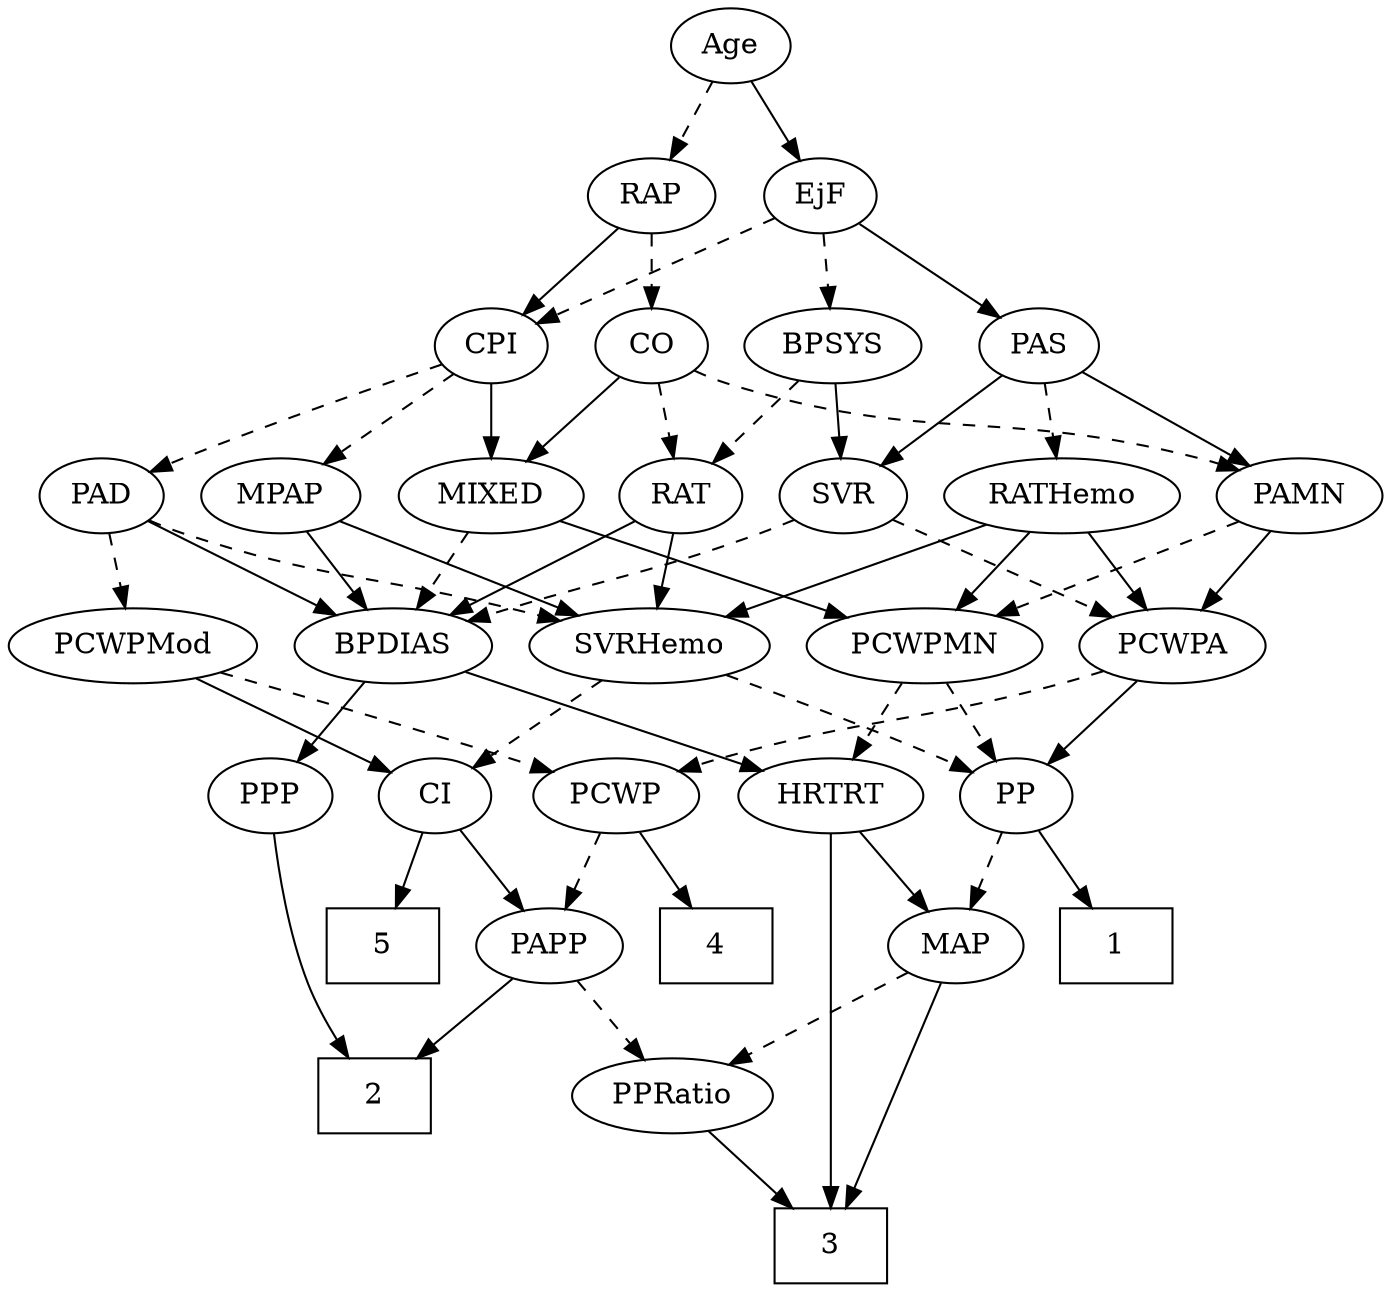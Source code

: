 strict digraph {
	graph [bb="0,0,619.39,612"];
	node [label="\N"];
	1	[height=0.5,
		pos="152.4,162",
		shape=box,
		width=0.75];
	2	[height=0.5,
		pos="458.4,90",
		shape=box,
		width=0.75];
	3	[height=0.5,
		pos="228.4,18",
		shape=box,
		width=0.75];
	4	[height=0.5,
		pos="351.4,162",
		shape=box,
		width=0.75];
	5	[height=0.5,
		pos="543.4,162",
		shape=box,
		width=0.75];
	Age	[height=0.5,
		pos="277.4,594",
		width=0.75];
	EjF	[height=0.5,
		pos="241.4,522",
		width=0.75];
	Age -> EjF	[pos="e,249.7,539.15 269.05,576.76 264.68,568.28 259.25,557.71 254.35,548.2",
		style=solid];
	RAP	[height=0.5,
		pos="319.4,522",
		width=0.77632];
	Age -> RAP	[pos="e,309.61,539.31 286.93,577.12 292.06,568.56 298.52,557.8 304.32,548.13",
		style=dashed];
	BPSYS	[height=0.5,
		pos="236.4,450",
		width=1.0471];
	EjF -> BPSYS	[pos="e,237.62,468.1 240.16,503.7 239.61,495.98 238.95,486.71 238.33,478.11",
		style=dashed];
	PAS	[height=0.5,
		pos="147.4,450",
		width=0.75];
	EjF -> PAS	[pos="e,164.68,463.87 223.71,507.83 209.45,497.21 189.17,482.11 173.11,470.15",
		style=solid];
	CPI	[height=0.5,
		pos="394.4,450",
		width=0.75];
	EjF -> CPI	[pos="e,372.41,461.06 262.99,511.12 289.16,499.15 333.43,478.89 363.27,465.24",
		style=dashed];
	CO	[height=0.5,
		pos="319.4,450",
		width=0.75];
	RAP -> CO	[pos="e,319.4,468.1 319.4,503.7 319.4,495.98 319.4,486.71 319.4,478.11",
		style=dashed];
	RAP -> CPI	[pos="e,379.24,465.14 334.57,506.83 345.25,496.87 359.71,483.37 371.75,472.14",
		style=solid];
	MIXED	[height=0.5,
		pos="394.4,378",
		width=1.1193];
	PCWPMN	[height=0.5,
		pos="227.4,306",
		width=1.3902];
	MIXED -> PCWPMN	[pos="e,258.71,320.13 366.07,365.13 339.2,353.86 298.53,336.82 268.17,324.09",
		style=solid];
	BPDIAS	[height=0.5,
		pos="455.4,306",
		width=1.1735];
	MIXED -> BPDIAS	[pos="e,441.32,323.15 408.54,360.76 416.32,351.84 426.11,340.61 434.73,330.72",
		style=dashed];
	MPAP	[height=0.5,
		pos="487.4,378",
		width=0.97491];
	SVRHemo	[height=0.5,
		pos="345.4,306",
		width=1.3902];
	MPAP -> SVRHemo	[pos="e,373.88,321.04 462.98,364.97 440.95,354.1 408.2,337.96 382.85,325.46",
		style=solid];
	MPAP -> BPDIAS	[pos="e,463.15,323.96 479.81,360.41 476.08,352.25 471.5,342.22 467.31,333.07",
		style=solid];
	RAT	[height=0.5,
		pos="308.4,378",
		width=0.75827];
	BPSYS -> RAT	[pos="e,293.44,393.54 252.37,433.46 262.34,423.78 275.3,411.17 286.25,400.53",
		style=dashed];
	SVR	[height=0.5,
		pos="144.4,378",
		width=0.77632];
	BPSYS -> SVR	[pos="e,161.71,392.17 216.88,434.15 203.22,423.75 184.81,409.75 169.97,398.46",
		style=solid];
	PAD	[height=0.5,
		pos="569.4,378",
		width=0.79437];
	PCWPMod	[height=0.5,
		pos="567.4,306",
		width=1.4443];
	PAD -> PCWPMod	[pos="e,567.88,324.1 568.9,359.7 568.68,351.98 568.42,342.71 568.17,334.11",
		style=dashed];
	PAD -> SVRHemo	[pos="e,383.16,317.91 547.11,366.39 542,364.14 536.56,361.88 531.4,360 476.25,339.97 460.81,340.12 404.4,324 400.64,322.93 396.75,321.81 \
392.84,320.69",
		style=dashed];
	PAD -> BPDIAS	[pos="e,478.56,321.22 549.54,364.81 532.39,354.28 507.29,338.87 487.33,326.61",
		style=solid];
	CO -> MIXED	[pos="e,377.67,394.61 334.57,434.83 344.83,425.27 358.58,412.43 370.31,401.48",
		style=solid];
	PAMN	[height=0.5,
		pos="226.4,378",
		width=1.011];
	CO -> PAMN	[pos="e,245.74,393.56 301.9,435.83 288.41,425.68 269.48,411.43 253.96,399.74",
		style=dashed];
	CO -> RAT	[pos="e,311.11,396.28 316.73,432.05 315.52,424.35 314.06,415.03 312.7,406.36",
		style=dashed];
	PAS -> PAMN	[pos="e,209.45,394.01 163,435.17 174.1,425.34 189.23,411.93 201.92,400.69",
		style=solid];
	RATHemo	[height=0.5,
		pos="49.396,378",
		width=1.3721];
	PAS -> RATHemo	[pos="e,71.02,394.45 129.42,436.16 115.4,426.14 95.617,412.02 79.231,400.31",
		style=dashed];
	PAS -> SVR	[pos="e,145.13,396.1 146.65,431.7 146.32,423.98 145.93,414.71 145.56,406.11",
		style=solid];
	PCWPA	[height=0.5,
		pos="117.4,306",
		width=1.1555];
	PAMN -> PCWPA	[pos="e,139.74,321.35 205.12,363.34 188.93,352.94 166.43,338.49 148.26,326.82",
		style=solid];
	PAMN -> PCWPMN	[pos="e,227.15,324.1 226.64,359.7 226.75,351.98 226.89,342.71 227.01,334.11",
		style=dashed];
	RATHemo -> PCWPA	[pos="e,101.71,323.15 65.167,360.76 73.921,351.75 84.964,340.39 94.639,330.43",
		style=solid];
	RATHemo -> PCWPMN	[pos="e,194.8,319.82 81.63,364.32 110.68,352.9 153.59,336.03 185.33,323.54",
		style=solid];
	RATHemo -> SVRHemo	[pos="e,308.38,318.17 85.774,365.81 92.912,363.77 100.37,361.73 107.4,360 186.18,340.57 207.56,343.25 286.4,324 290.41,323.02 294.57,321.94 \
298.73,320.83",
		style=solid];
	CPI -> MIXED	[pos="e,394.4,396.1 394.4,431.7 394.4,423.98 394.4,414.71 394.4,406.11",
		style=solid];
	CPI -> MPAP	[pos="e,468.38,393.31 411.89,435.83 425.47,425.61 444.56,411.24 460.14,399.51",
		style=dashed];
	CPI -> PAD	[pos="e,546.97,389.26 417.81,440.36 445.21,430.16 491.85,412.48 531.4,396 533.46,395.14 535.57,394.24 537.7,393.33",
		style=dashed];
	RAT -> SVRHemo	[pos="e,336.34,324.12 316.98,360.76 321.33,352.53 326.73,342.32 331.64,333.02",
		style=solid];
	RAT -> BPDIAS	[pos="e,428.37,319.87 330.09,366.67 353.55,355.5 391.34,337.5 419.3,324.19",
		style=solid];
	SVR -> PCWPA	[pos="e,123.94,323.96 138,360.41 134.88,352.34 131.06,342.43 127.56,333.35",
		style=dashed];
	SVR -> BPDIAS	[pos="e,424.34,318.24 165.53,366.1 170.62,363.81 176.12,361.61 181.4,360 277.44,330.78 306.9,347.95 404.4,324 407.76,323.17 411.22,322.23 \
414.68,321.22",
		style=dashed];
	PCWP	[height=0.5,
		pos="389.4,234",
		width=0.97491];
	PCWPMod -> PCWP	[pos="e,416.46,245.64 534.33,292 503.54,279.89 457.71,261.87 425.86,249.34",
		style=dashed];
	CI	[height=0.5,
		pos="542.4,234",
		width=0.75];
	PCWPMod -> CI	[pos="e,548.39,251.79 561.34,288.05 558.49,280.06 555.01,270.33 551.82,261.4",
		style=solid];
	PP	[height=0.5,
		pos="211.4,234",
		width=0.75];
	PCWPA -> PP	[pos="e,194.02,247.94 137.33,290.15 151.52,279.59 170.7,265.31 185.98,253.92",
		style=solid];
	PCWPA -> PCWP	[pos="e,363.12,245.98 148.5,293.97 155.03,291.84 161.9,289.74 168.4,288 245.95,267.27 268.35,274.55 345.4,252 348.03,251.23 350.73,250.37 \
353.43,249.45",
		style=dashed];
	PCWPMN -> PP	[pos="e,215.31,252.1 223.44,287.7 221.68,279.98 219.56,270.71 217.59,262.11",
		style=dashed];
	HRTRT	[height=0.5,
		pos="296.4,234",
		width=1.1013];
	PCWPMN -> HRTRT	[pos="e,280.95,250.67 243.4,288.76 252.41,279.62 263.81,268.06 273.72,258",
		style=dashed];
	SVRHemo -> PP	[pos="e,231.91,245.71 318.28,290.83 295.83,279.11 263.99,262.47 240.9,250.41",
		style=dashed];
	SVRHemo -> CI	[pos="e,521.27,245.51 382.95,294.07 415.88,284.15 464.85,268.57 506.4,252 508.23,251.27 510.09,250.49 511.97,249.69",
		style=dashed];
	PPP	[height=0.5,
		pos="470.4,234",
		width=0.75];
	BPDIAS -> PPP	[pos="e,466.69,252.28 459.03,288.05 460.7,280.26 462.72,270.82 464.59,262.08",
		style=solid];
	BPDIAS -> HRTRT	[pos="e,323.78,247.06 426.97,292.49 400.73,280.93 361.61,263.71 333.03,251.13",
		style=solid];
	MAP	[height=0.5,
		pos="228.4,162",
		width=0.84854];
	MAP -> 3	[pos="e,206.24,36.125 210.28,147.44 199.05,137.84 185.61,123.87 179.4,108 173.56,93.101 173.56,86.899 179.4,72 183.59,61.279 191.09,51.427 \
198.97,43.201",
		style=solid];
	PPRatio	[height=0.5,
		pos="228.4,90",
		width=1.1013];
	MAP -> PPRatio	[pos="e,228.4,108.1 228.4,143.7 228.4,135.98 228.4,126.71 228.4,118.11",
		style=dashed];
	PP -> 1	[pos="e,166.83,180.13 198.59,217.81 191.21,209.05 181.75,197.83 173.32,187.82",
		style=solid];
	PP -> MAP	[pos="e,224.2,180.28 215.51,216.05 217.4,208.26 219.7,198.82 221.82,190.08",
		style=dashed];
	PPP -> 2	[pos="e,462.81,108.05 471.18,215.88 471.78,197.92 472.09,168.89 469.4,144 468.47,135.46 466.8,126.26 465.04,117.96",
		style=solid];
	PPRatio -> 3	[pos="e,228.4,36.104 228.4,71.697 228.4,63.983 228.4,54.712 228.4,46.112",
		style=solid];
	PCWP -> 4	[pos="e,360.87,180.45 380.39,216.41 376.02,208.37 370.68,198.51 365.76,189.47",
		style=solid];
	PAPP	[height=0.5,
		pos="428.4,162",
		width=0.88464];
	PCWP -> PAPP	[pos="e,419.22,179.47 398.64,216.41 403.3,208.04 409.06,197.71 414.26,188.37",
		style=dashed];
	CI -> 5	[pos="e,543.15,180.1 542.64,215.7 542.75,207.98 542.89,198.71 543.01,190.11",
		style=solid];
	CI -> PAPP	[pos="e,449.38,175.88 523.06,221.13 505.24,210.18 478.53,193.79 458.03,181.19",
		style=solid];
	PAPP -> 2	[pos="e,450.92,108.45 435.51,144.41 438.92,136.45 443.09,126.72 446.93,117.76",
		style=solid];
	PAPP -> PPRatio	[pos="e,260.3,100.9 403.79,150.47 398.42,148.26 392.74,145.99 387.4,144 347.87,129.24 302.11,114.2 269.86,103.93",
		style=dashed];
	HRTRT -> 3	[pos="e,249.61,36.183 297.75,215.62 299.41,185.04 299.66,120.31 277.4,72 272.54,61.457 264.78,51.603 256.85,43.322",
		style=solid];
	HRTRT -> MAP	[pos="e,242.83,177.86 280.97,217.12 271.76,207.64 259.93,195.46 249.83,185.06",
		style=solid];
}

